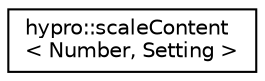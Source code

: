 digraph "Graphical Class Hierarchy"
{
  edge [fontname="Helvetica",fontsize="10",labelfontname="Helvetica",labelfontsize="10"];
  node [fontname="Helvetica",fontsize="10",shape=record];
  rankdir="LR";
  Node1 [label="hypro::scaleContent\l\< Number, Setting \>",height=0.2,width=0.4,color="black", fillcolor="white", style="filled",URL="$structhypro_1_1scaleContent.html"];
}
